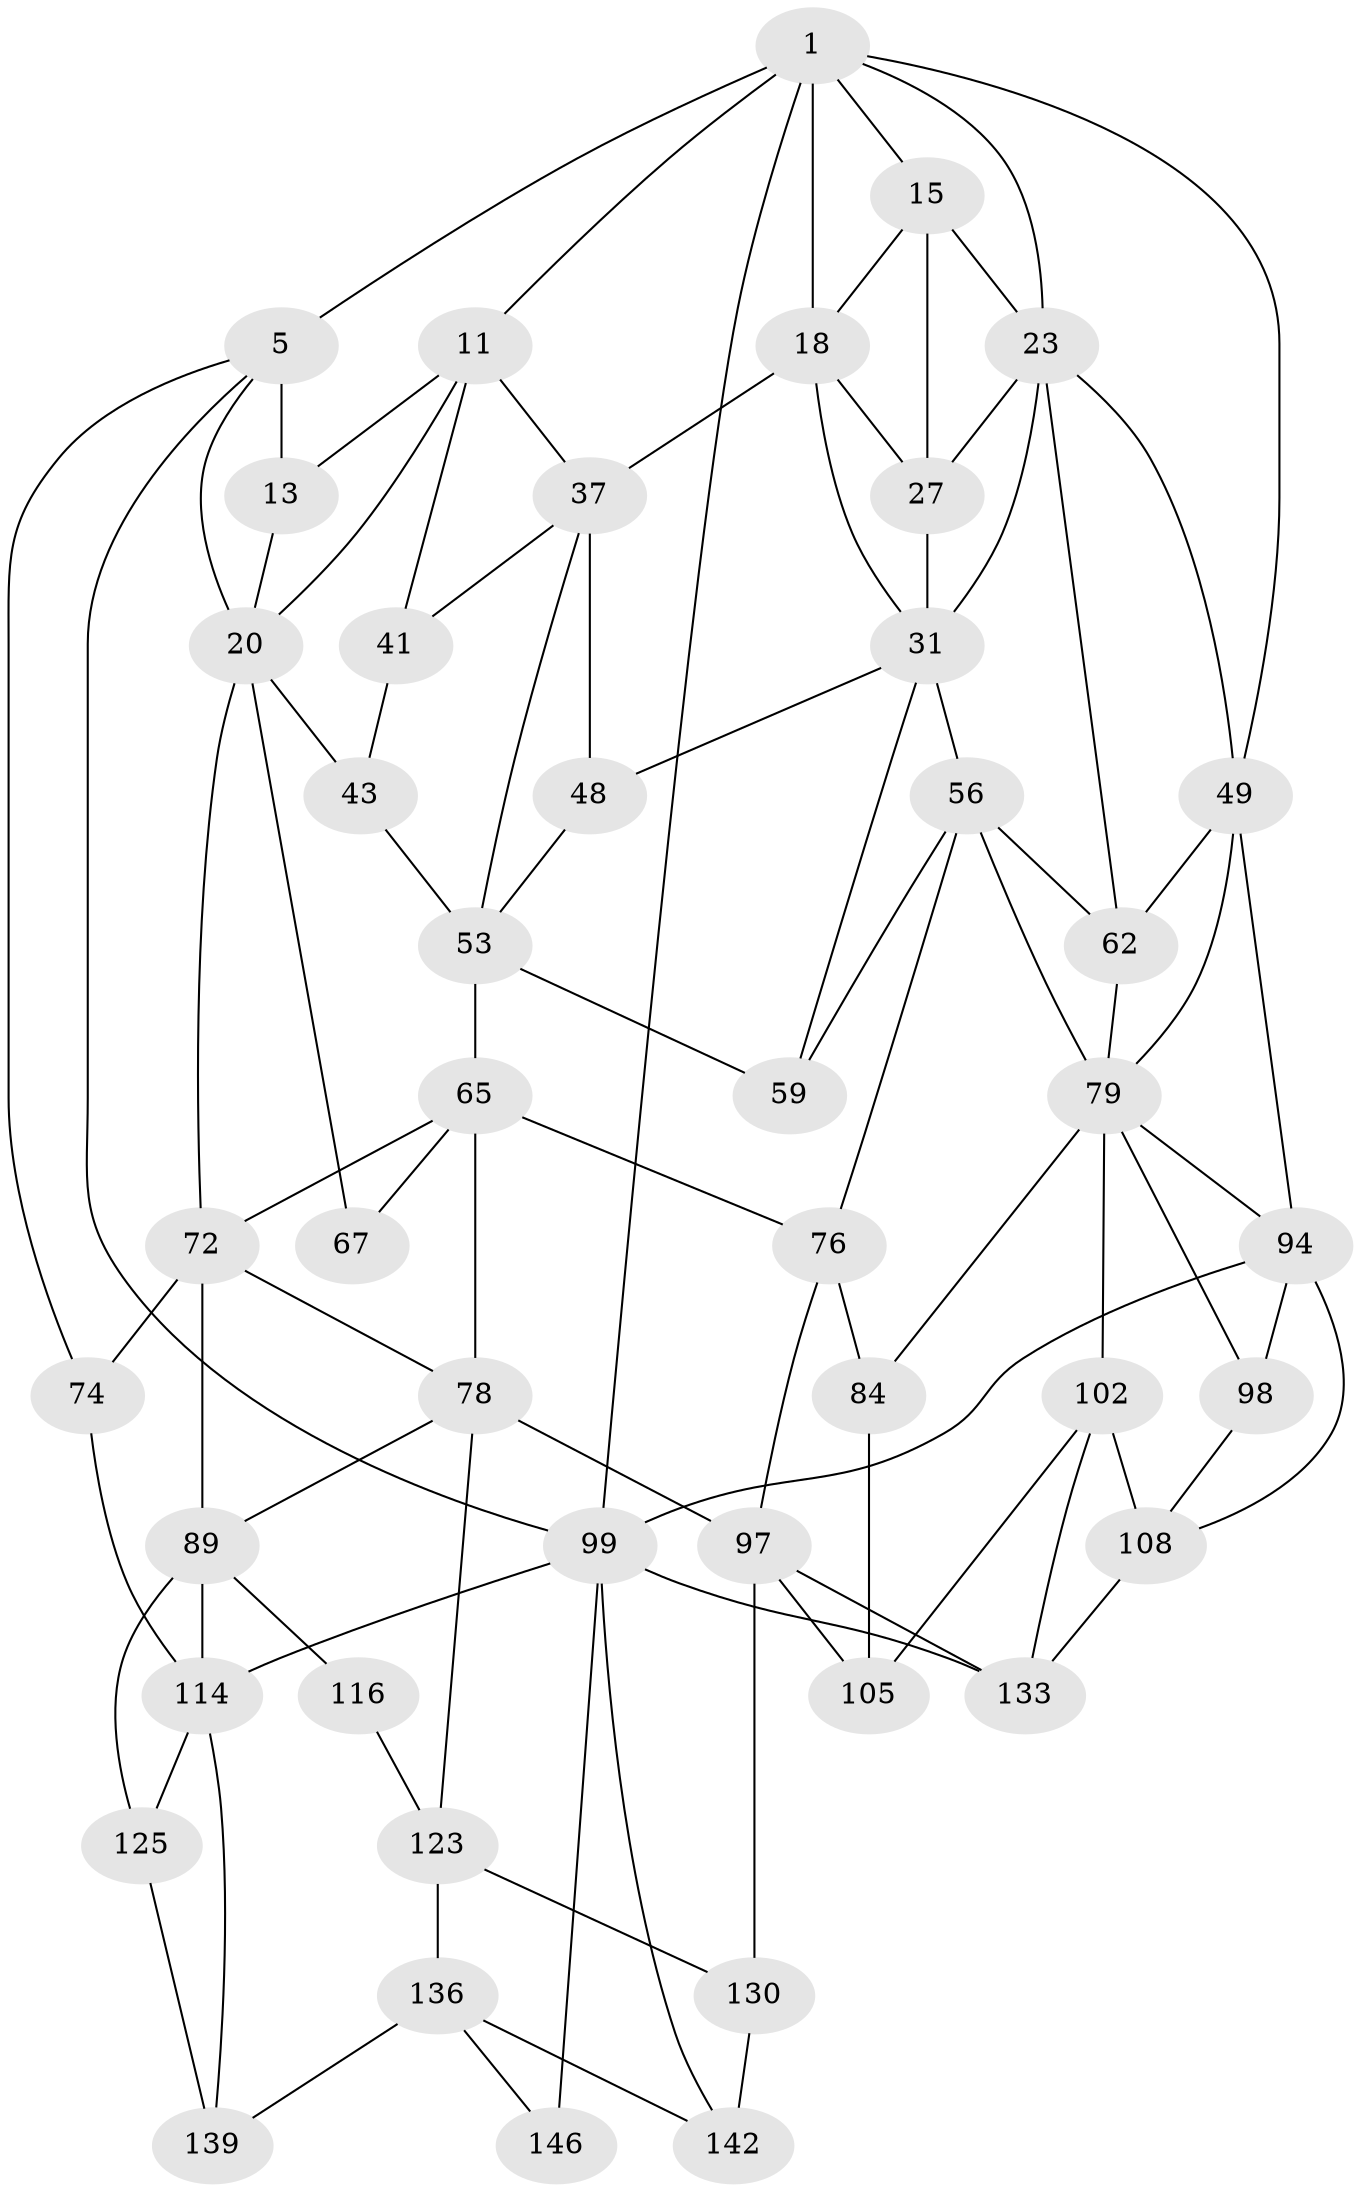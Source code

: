 // original degree distribution, {3: 0.013333333333333334, 5: 0.5333333333333333, 6: 0.22, 4: 0.23333333333333334}
// Generated by graph-tools (version 1.1) at 2025/21/03/04/25 18:21:35]
// undirected, 45 vertices, 95 edges
graph export_dot {
graph [start="1"]
  node [color=gray90,style=filled];
  1 [pos="+0.5441011760072458+0",super="+2+8"];
  5 [pos="+0+0",super="+22+6"];
  11 [pos="+0.3418746866926863+0.12733168284607393",super="+12+39"];
  13 [pos="+0.29296685327039257+0.10814073555304328",super="+19"];
  15 [pos="+0.705717921959038+0",super="+16"];
  18 [pos="+0.5314902480161006+0.10533356386859423",super="+28"];
  20 [pos="+0+0.19226569176563635",super="+21+35"];
  23 [pos="+0.8331697901635104+0.19457998993417",super="+50+24"];
  27 [pos="+0.5677522628454966+0.13952781200326395",super="+29"];
  31 [pos="+0.738000459163231+0.24410855875074797",super="+32+52"];
  37 [pos="+0.4670685890746382+0.2627816993813852",super="+38+45"];
  41 [pos="+0.3312851239603573+0.23991945043364699",super="+42"];
  43 [pos="+0.2874806353166844+0.33461876250053024"];
  48 [pos="+0.5214309436552504+0.3209865106529861"];
  49 [pos="+1+0.25944799046068945",super="+60"];
  53 [pos="+0.4204598245362027+0.34189080824187074",super="+55+54"];
  56 [pos="+0.7771460537474006+0.42783554283706976",super="+57+71"];
  59 [pos="+0.5953106577049538+0.43849992086634837"];
  62 [pos="+0.9790300364955555+0.47688984172265064",super="+63"];
  65 [pos="+0.45537395605943526+0.45403646094631567",super="+77+66"];
  67 [pos="+0.21782943740725746+0.4098135786598679"];
  72 [pos="+0.08450729698720141+0.4990346764008057",super="+73+75"];
  74 [pos="+0+0.5823702058546519"];
  76 [pos="+0.5201884927905875+0.6229346996924935",super="+86"];
  78 [pos="+0.3283634597857673+0.5366450217163051",super="+91"];
  79 [pos="+0.8220376573217251+0.5938432452765185",super="+80+83"];
  84 [pos="+0.6879615157337348+0.6344876520654174",super="+101+85"];
  89 [pos="+0.1574064308976017+0.6434425250039655",super="+110+90"];
  94 [pos="+1+0.6869584515176757",super="+100+95"];
  97 [pos="+0.4319995348883883+0.7199322636002511",super="+106"];
  98 [pos="+0.8944106097058021+0.6902001272146258"];
  99 [pos="+1+1",super="+120+141"];
  102 [pos="+0.7660698913636973+0.7169871318742658",super="+103"];
  105 [pos="+0.6267574223395966+0.7772944663020884"];
  108 [pos="+0.9312128693509862+0.8305367033618447",super="+109+121"];
  114 [pos="+0+0.7864990374841179",super="+115"];
  116 [pos="+0.18716883061301295+0.8042958324524206"];
  123 [pos="+0.32414264129200643+0.7842330955103769",super="+124+132"];
  125 [pos="+0.07614411202146341+0.8536259130123427",super="+126"];
  130 [pos="+0.42627166484281537+0.8935951158511244",super="+131"];
  133 [pos="+0.7358236105580325+0.936829545137507",super="+134+135"];
  136 [pos="+0.2097279890567175+0.8672860816053197",super="+137"];
  139 [pos="+0.0888010152922106+0.8975316449766618",super="+140"];
  142 [pos="+0.3034353443297614+0.9184124344288426",super="+143+144"];
  146 [pos="+0.15007737481542793+1"];
  1 -- 49;
  1 -- 99;
  1 -- 5 [weight=2];
  1 -- 23;
  1 -- 15;
  1 -- 18 [weight=2];
  1 -- 11;
  5 -- 99;
  5 -- 74;
  5 -- 20;
  5 -- 13 [weight=2];
  11 -- 13;
  11 -- 20;
  11 -- 41;
  11 -- 37;
  13 -- 20;
  15 -- 18;
  15 -- 27;
  15 -- 23 [weight=2];
  18 -- 37;
  18 -- 31;
  18 -- 27;
  20 -- 72;
  20 -- 67 [weight=2];
  20 -- 43;
  23 -- 49;
  23 -- 62;
  23 -- 27;
  23 -- 31 [weight=2];
  27 -- 31;
  31 -- 48;
  31 -- 59;
  31 -- 56;
  37 -- 41 [weight=2];
  37 -- 48;
  37 -- 53;
  41 -- 43;
  43 -- 53;
  48 -- 53;
  49 -- 79;
  49 -- 62;
  49 -- 94;
  53 -- 65 [weight=2];
  53 -- 59;
  56 -- 59;
  56 -- 76;
  56 -- 79 [weight=2];
  56 -- 62;
  62 -- 79;
  65 -- 76;
  65 -- 78 [weight=2];
  65 -- 67;
  65 -- 72;
  72 -- 74;
  72 -- 89 [weight=2];
  72 -- 78;
  74 -- 114;
  76 -- 97;
  76 -- 84;
  78 -- 97;
  78 -- 89;
  78 -- 123;
  79 -- 98;
  79 -- 84;
  79 -- 102;
  79 -- 94;
  84 -- 105;
  89 -- 116 [weight=2];
  89 -- 114;
  89 -- 125 [weight=2];
  94 -- 99;
  94 -- 108;
  94 -- 98;
  97 -- 105;
  97 -- 130;
  97 -- 133;
  98 -- 108;
  99 -- 146 [weight=2];
  99 -- 133 [weight=2];
  99 -- 114 [weight=2];
  99 -- 142;
  102 -- 108 [weight=2];
  102 -- 105;
  102 -- 133;
  108 -- 133;
  114 -- 125 [weight=2];
  114 -- 139;
  116 -- 123;
  123 -- 136 [weight=2];
  123 -- 130;
  125 -- 139 [weight=2];
  130 -- 142 [weight=2];
  136 -- 146;
  136 -- 139;
  136 -- 142;
}

